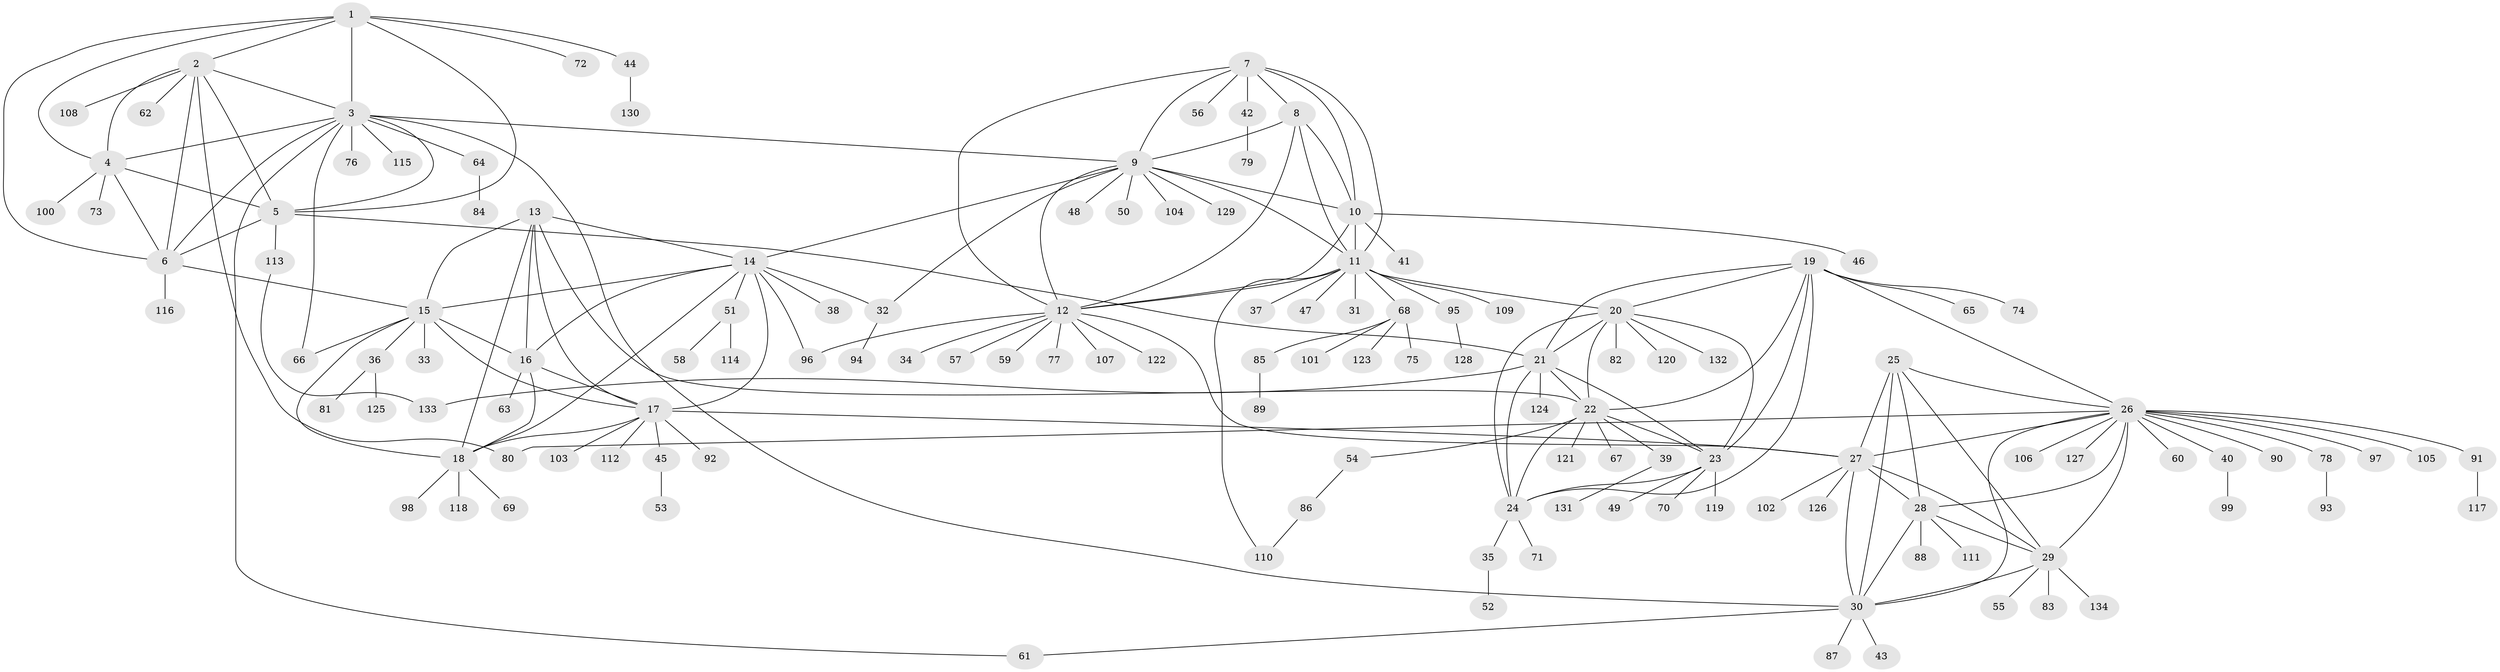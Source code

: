 // Generated by graph-tools (version 1.1) at 2025/02/03/09/25 03:02:48]
// undirected, 134 vertices, 196 edges
graph export_dot {
graph [start="1"]
  node [color=gray90,style=filled];
  1;
  2;
  3;
  4;
  5;
  6;
  7;
  8;
  9;
  10;
  11;
  12;
  13;
  14;
  15;
  16;
  17;
  18;
  19;
  20;
  21;
  22;
  23;
  24;
  25;
  26;
  27;
  28;
  29;
  30;
  31;
  32;
  33;
  34;
  35;
  36;
  37;
  38;
  39;
  40;
  41;
  42;
  43;
  44;
  45;
  46;
  47;
  48;
  49;
  50;
  51;
  52;
  53;
  54;
  55;
  56;
  57;
  58;
  59;
  60;
  61;
  62;
  63;
  64;
  65;
  66;
  67;
  68;
  69;
  70;
  71;
  72;
  73;
  74;
  75;
  76;
  77;
  78;
  79;
  80;
  81;
  82;
  83;
  84;
  85;
  86;
  87;
  88;
  89;
  90;
  91;
  92;
  93;
  94;
  95;
  96;
  97;
  98;
  99;
  100;
  101;
  102;
  103;
  104;
  105;
  106;
  107;
  108;
  109;
  110;
  111;
  112;
  113;
  114;
  115;
  116;
  117;
  118;
  119;
  120;
  121;
  122;
  123;
  124;
  125;
  126;
  127;
  128;
  129;
  130;
  131;
  132;
  133;
  134;
  1 -- 2;
  1 -- 3;
  1 -- 4;
  1 -- 5;
  1 -- 6;
  1 -- 44;
  1 -- 72;
  2 -- 3;
  2 -- 4;
  2 -- 5;
  2 -- 6;
  2 -- 62;
  2 -- 80;
  2 -- 108;
  3 -- 4;
  3 -- 5;
  3 -- 6;
  3 -- 9;
  3 -- 30;
  3 -- 61;
  3 -- 64;
  3 -- 66;
  3 -- 76;
  3 -- 115;
  4 -- 5;
  4 -- 6;
  4 -- 73;
  4 -- 100;
  5 -- 6;
  5 -- 21;
  5 -- 113;
  6 -- 15;
  6 -- 116;
  7 -- 8;
  7 -- 9;
  7 -- 10;
  7 -- 11;
  7 -- 12;
  7 -- 42;
  7 -- 56;
  8 -- 9;
  8 -- 10;
  8 -- 11;
  8 -- 12;
  9 -- 10;
  9 -- 11;
  9 -- 12;
  9 -- 14;
  9 -- 32;
  9 -- 48;
  9 -- 50;
  9 -- 104;
  9 -- 129;
  10 -- 11;
  10 -- 12;
  10 -- 41;
  10 -- 46;
  11 -- 12;
  11 -- 20;
  11 -- 31;
  11 -- 37;
  11 -- 47;
  11 -- 68;
  11 -- 95;
  11 -- 109;
  11 -- 110;
  12 -- 27;
  12 -- 34;
  12 -- 57;
  12 -- 59;
  12 -- 77;
  12 -- 96;
  12 -- 107;
  12 -- 122;
  13 -- 14;
  13 -- 15;
  13 -- 16;
  13 -- 17;
  13 -- 18;
  13 -- 22;
  14 -- 15;
  14 -- 16;
  14 -- 17;
  14 -- 18;
  14 -- 32;
  14 -- 38;
  14 -- 51;
  14 -- 96;
  15 -- 16;
  15 -- 17;
  15 -- 18;
  15 -- 33;
  15 -- 36;
  15 -- 66;
  16 -- 17;
  16 -- 18;
  16 -- 63;
  17 -- 18;
  17 -- 27;
  17 -- 45;
  17 -- 92;
  17 -- 103;
  17 -- 112;
  18 -- 69;
  18 -- 98;
  18 -- 118;
  19 -- 20;
  19 -- 21;
  19 -- 22;
  19 -- 23;
  19 -- 24;
  19 -- 26;
  19 -- 65;
  19 -- 74;
  20 -- 21;
  20 -- 22;
  20 -- 23;
  20 -- 24;
  20 -- 82;
  20 -- 120;
  20 -- 132;
  21 -- 22;
  21 -- 23;
  21 -- 24;
  21 -- 124;
  21 -- 133;
  22 -- 23;
  22 -- 24;
  22 -- 39;
  22 -- 54;
  22 -- 67;
  22 -- 121;
  23 -- 24;
  23 -- 49;
  23 -- 70;
  23 -- 119;
  24 -- 35;
  24 -- 71;
  25 -- 26;
  25 -- 27;
  25 -- 28;
  25 -- 29;
  25 -- 30;
  26 -- 27;
  26 -- 28;
  26 -- 29;
  26 -- 30;
  26 -- 40;
  26 -- 60;
  26 -- 78;
  26 -- 80;
  26 -- 90;
  26 -- 91;
  26 -- 97;
  26 -- 105;
  26 -- 106;
  26 -- 127;
  27 -- 28;
  27 -- 29;
  27 -- 30;
  27 -- 102;
  27 -- 126;
  28 -- 29;
  28 -- 30;
  28 -- 88;
  28 -- 111;
  29 -- 30;
  29 -- 55;
  29 -- 83;
  29 -- 134;
  30 -- 43;
  30 -- 61;
  30 -- 87;
  32 -- 94;
  35 -- 52;
  36 -- 81;
  36 -- 125;
  39 -- 131;
  40 -- 99;
  42 -- 79;
  44 -- 130;
  45 -- 53;
  51 -- 58;
  51 -- 114;
  54 -- 86;
  64 -- 84;
  68 -- 75;
  68 -- 85;
  68 -- 101;
  68 -- 123;
  78 -- 93;
  85 -- 89;
  86 -- 110;
  91 -- 117;
  95 -- 128;
  113 -- 133;
}
